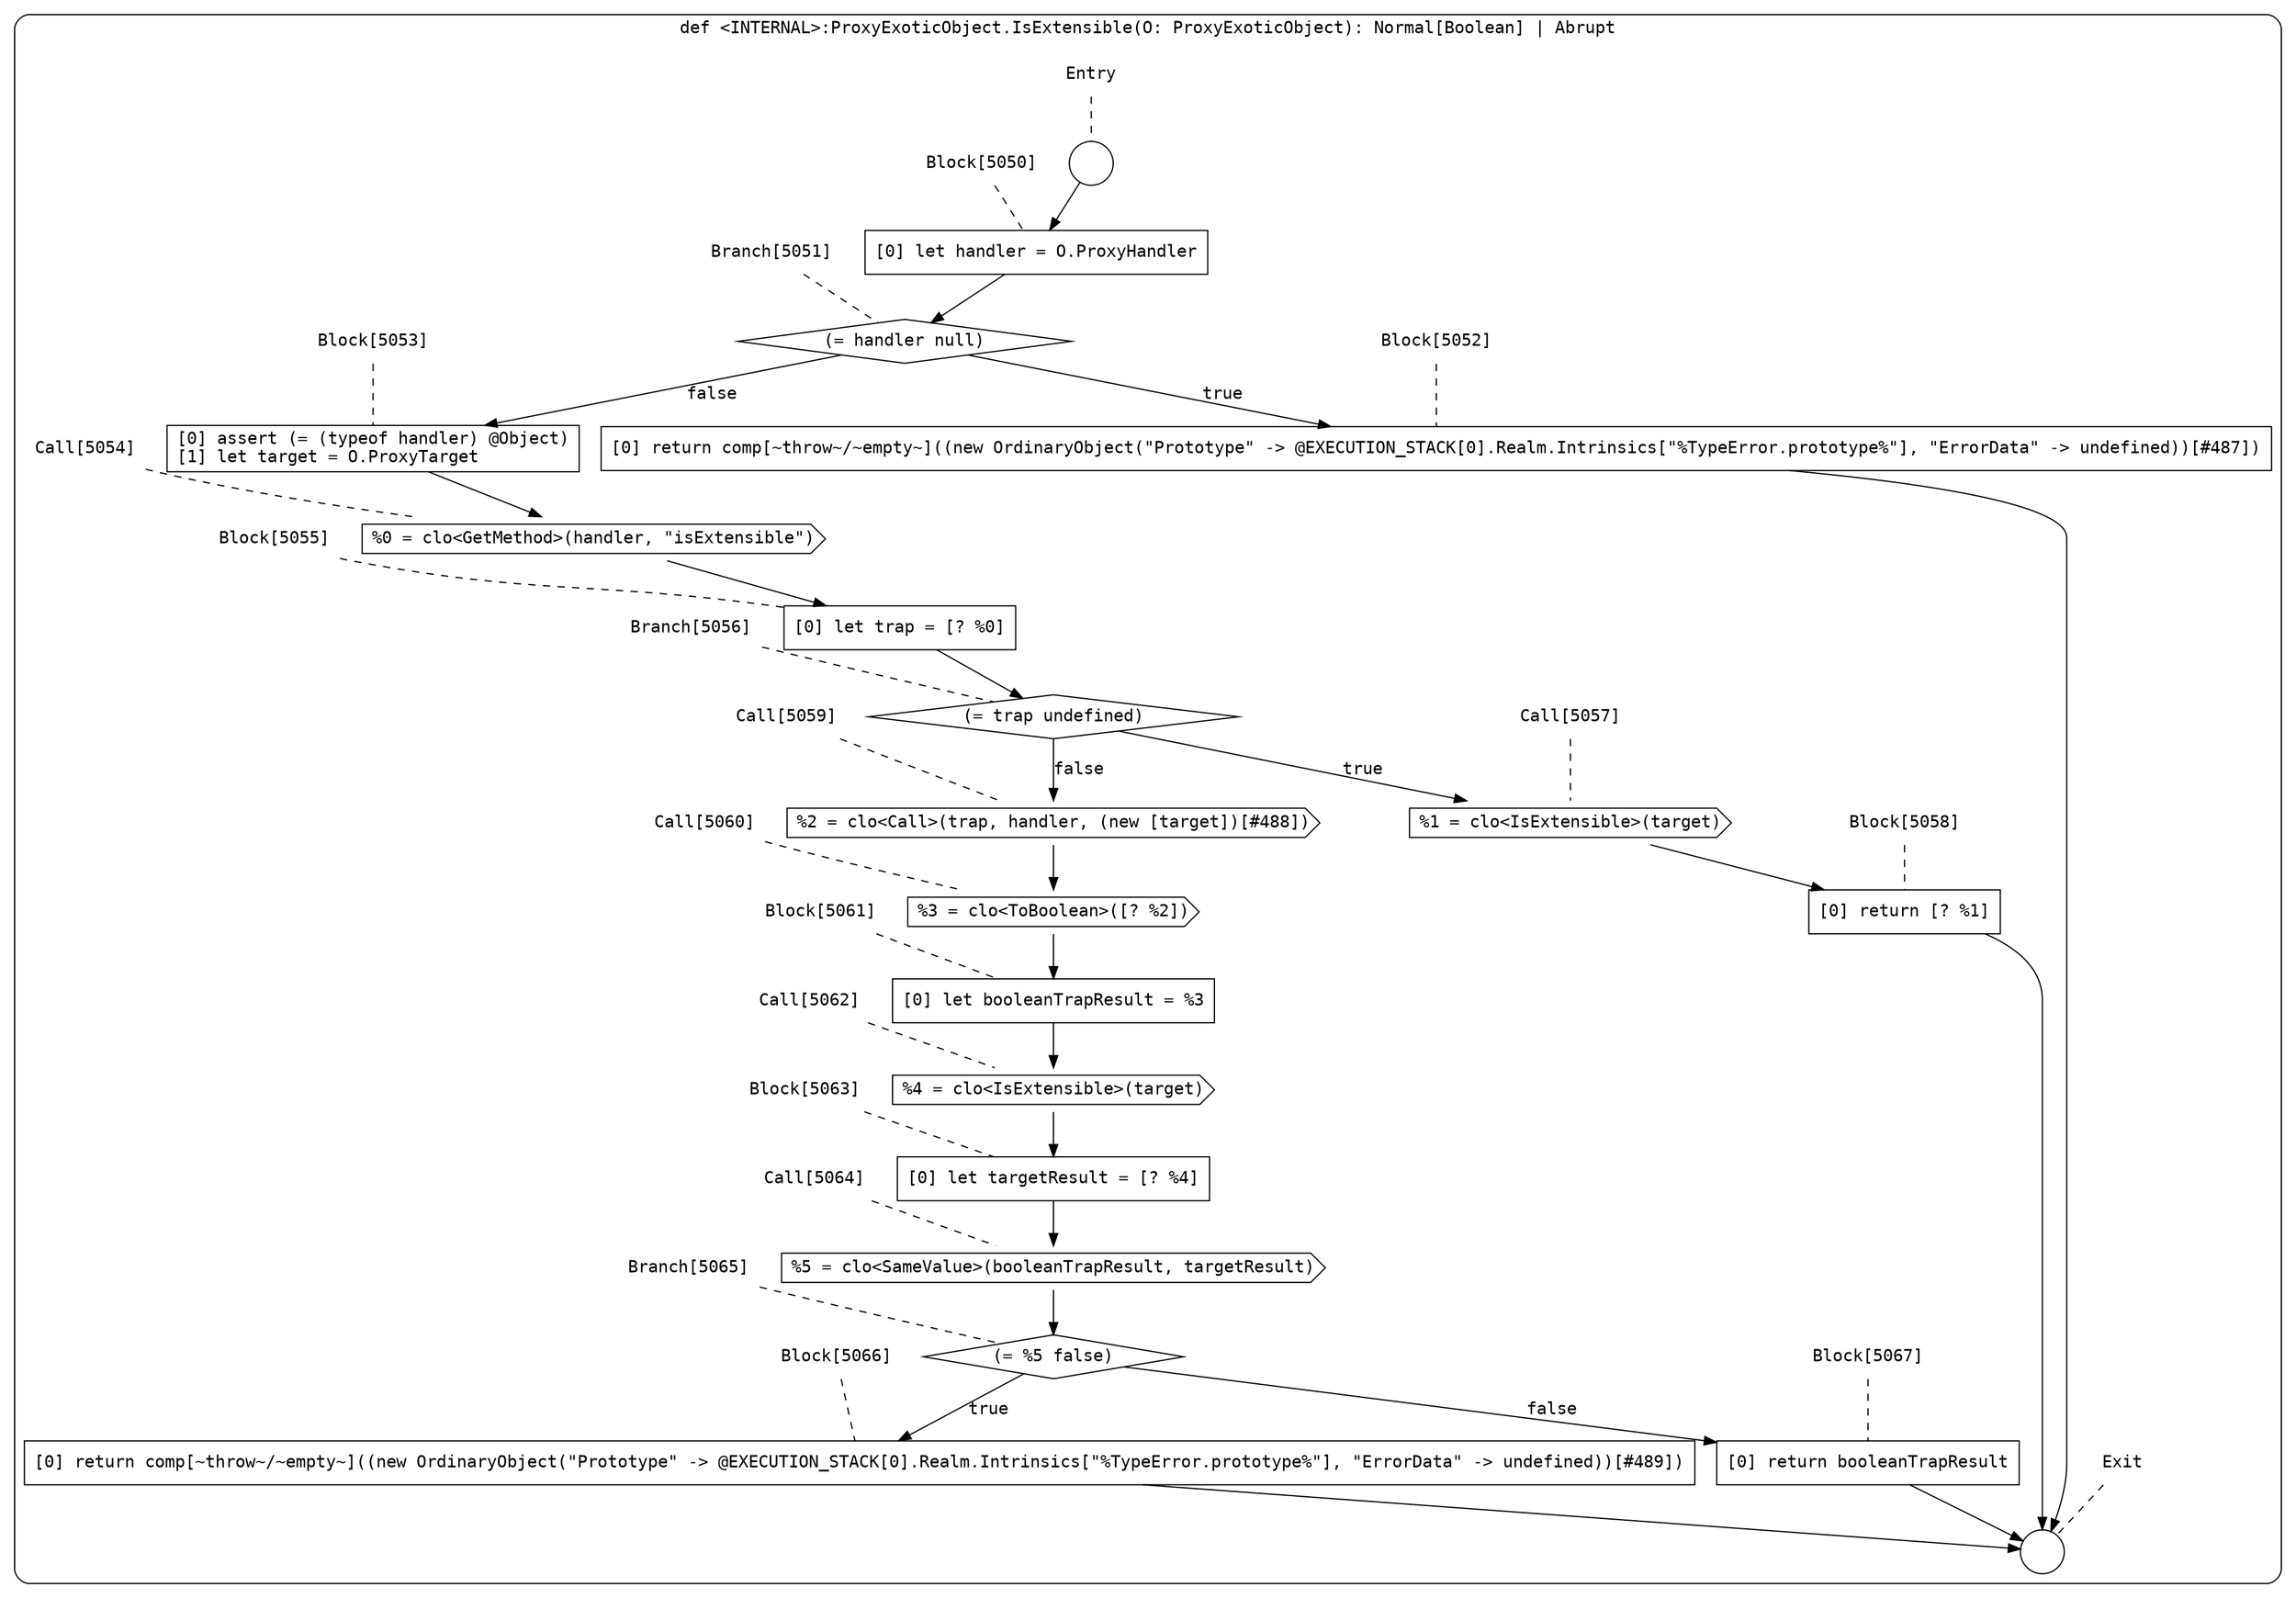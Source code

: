 digraph {
  graph [fontname = "Consolas"]
  node [fontname = "Consolas"]
  edge [fontname = "Consolas"]
  subgraph cluster1152 {
    label = "def <INTERNAL>:ProxyExoticObject.IsExtensible(O: ProxyExoticObject): Normal[Boolean] | Abrupt"
    style = rounded
    cluster1152_entry_name [shape=none, label=<<font color="black">Entry</font>>]
    cluster1152_entry_name -> cluster1152_entry [arrowhead=none, color="black", style=dashed]
    cluster1152_entry [shape=circle label=" " color="black" fillcolor="white" style=filled]
    cluster1152_entry -> node5050 [color="black"]
    cluster1152_exit_name [shape=none, label=<<font color="black">Exit</font>>]
    cluster1152_exit_name -> cluster1152_exit [arrowhead=none, color="black", style=dashed]
    cluster1152_exit [shape=circle label=" " color="black" fillcolor="white" style=filled]
    node5050_name [shape=none, label=<<font color="black">Block[5050]</font>>]
    node5050_name -> node5050 [arrowhead=none, color="black", style=dashed]
    node5050 [shape=box, label=<<font color="black">[0] let handler = O.ProxyHandler<BR ALIGN="LEFT"/></font>> color="black" fillcolor="white", style=filled]
    node5050 -> node5051 [color="black"]
    node5051_name [shape=none, label=<<font color="black">Branch[5051]</font>>]
    node5051_name -> node5051 [arrowhead=none, color="black", style=dashed]
    node5051 [shape=diamond, label=<<font color="black">(= handler null)</font>> color="black" fillcolor="white", style=filled]
    node5051 -> node5052 [label=<<font color="black">true</font>> color="black"]
    node5051 -> node5053 [label=<<font color="black">false</font>> color="black"]
    node5052_name [shape=none, label=<<font color="black">Block[5052]</font>>]
    node5052_name -> node5052 [arrowhead=none, color="black", style=dashed]
    node5052 [shape=box, label=<<font color="black">[0] return comp[~throw~/~empty~]((new OrdinaryObject(&quot;Prototype&quot; -&gt; @EXECUTION_STACK[0].Realm.Intrinsics[&quot;%TypeError.prototype%&quot;], &quot;ErrorData&quot; -&gt; undefined))[#487])<BR ALIGN="LEFT"/></font>> color="black" fillcolor="white", style=filled]
    node5052 -> cluster1152_exit [color="black"]
    node5053_name [shape=none, label=<<font color="black">Block[5053]</font>>]
    node5053_name -> node5053 [arrowhead=none, color="black", style=dashed]
    node5053 [shape=box, label=<<font color="black">[0] assert (= (typeof handler) @Object)<BR ALIGN="LEFT"/>[1] let target = O.ProxyTarget<BR ALIGN="LEFT"/></font>> color="black" fillcolor="white", style=filled]
    node5053 -> node5054 [color="black"]
    node5054_name [shape=none, label=<<font color="black">Call[5054]</font>>]
    node5054_name -> node5054 [arrowhead=none, color="black", style=dashed]
    node5054 [shape=cds, label=<<font color="black">%0 = clo&lt;GetMethod&gt;(handler, &quot;isExtensible&quot;)</font>> color="black" fillcolor="white", style=filled]
    node5054 -> node5055 [color="black"]
    node5055_name [shape=none, label=<<font color="black">Block[5055]</font>>]
    node5055_name -> node5055 [arrowhead=none, color="black", style=dashed]
    node5055 [shape=box, label=<<font color="black">[0] let trap = [? %0]<BR ALIGN="LEFT"/></font>> color="black" fillcolor="white", style=filled]
    node5055 -> node5056 [color="black"]
    node5056_name [shape=none, label=<<font color="black">Branch[5056]</font>>]
    node5056_name -> node5056 [arrowhead=none, color="black", style=dashed]
    node5056 [shape=diamond, label=<<font color="black">(= trap undefined)</font>> color="black" fillcolor="white", style=filled]
    node5056 -> node5057 [label=<<font color="black">true</font>> color="black"]
    node5056 -> node5059 [label=<<font color="black">false</font>> color="black"]
    node5057_name [shape=none, label=<<font color="black">Call[5057]</font>>]
    node5057_name -> node5057 [arrowhead=none, color="black", style=dashed]
    node5057 [shape=cds, label=<<font color="black">%1 = clo&lt;IsExtensible&gt;(target)</font>> color="black" fillcolor="white", style=filled]
    node5057 -> node5058 [color="black"]
    node5059_name [shape=none, label=<<font color="black">Call[5059]</font>>]
    node5059_name -> node5059 [arrowhead=none, color="black", style=dashed]
    node5059 [shape=cds, label=<<font color="black">%2 = clo&lt;Call&gt;(trap, handler, (new [target])[#488])</font>> color="black" fillcolor="white", style=filled]
    node5059 -> node5060 [color="black"]
    node5058_name [shape=none, label=<<font color="black">Block[5058]</font>>]
    node5058_name -> node5058 [arrowhead=none, color="black", style=dashed]
    node5058 [shape=box, label=<<font color="black">[0] return [? %1]<BR ALIGN="LEFT"/></font>> color="black" fillcolor="white", style=filled]
    node5058 -> cluster1152_exit [color="black"]
    node5060_name [shape=none, label=<<font color="black">Call[5060]</font>>]
    node5060_name -> node5060 [arrowhead=none, color="black", style=dashed]
    node5060 [shape=cds, label=<<font color="black">%3 = clo&lt;ToBoolean&gt;([? %2])</font>> color="black" fillcolor="white", style=filled]
    node5060 -> node5061 [color="black"]
    node5061_name [shape=none, label=<<font color="black">Block[5061]</font>>]
    node5061_name -> node5061 [arrowhead=none, color="black", style=dashed]
    node5061 [shape=box, label=<<font color="black">[0] let booleanTrapResult = %3<BR ALIGN="LEFT"/></font>> color="black" fillcolor="white", style=filled]
    node5061 -> node5062 [color="black"]
    node5062_name [shape=none, label=<<font color="black">Call[5062]</font>>]
    node5062_name -> node5062 [arrowhead=none, color="black", style=dashed]
    node5062 [shape=cds, label=<<font color="black">%4 = clo&lt;IsExtensible&gt;(target)</font>> color="black" fillcolor="white", style=filled]
    node5062 -> node5063 [color="black"]
    node5063_name [shape=none, label=<<font color="black">Block[5063]</font>>]
    node5063_name -> node5063 [arrowhead=none, color="black", style=dashed]
    node5063 [shape=box, label=<<font color="black">[0] let targetResult = [? %4]<BR ALIGN="LEFT"/></font>> color="black" fillcolor="white", style=filled]
    node5063 -> node5064 [color="black"]
    node5064_name [shape=none, label=<<font color="black">Call[5064]</font>>]
    node5064_name -> node5064 [arrowhead=none, color="black", style=dashed]
    node5064 [shape=cds, label=<<font color="black">%5 = clo&lt;SameValue&gt;(booleanTrapResult, targetResult)</font>> color="black" fillcolor="white", style=filled]
    node5064 -> node5065 [color="black"]
    node5065_name [shape=none, label=<<font color="black">Branch[5065]</font>>]
    node5065_name -> node5065 [arrowhead=none, color="black", style=dashed]
    node5065 [shape=diamond, label=<<font color="black">(= %5 false)</font>> color="black" fillcolor="white", style=filled]
    node5065 -> node5066 [label=<<font color="black">true</font>> color="black"]
    node5065 -> node5067 [label=<<font color="black">false</font>> color="black"]
    node5066_name [shape=none, label=<<font color="black">Block[5066]</font>>]
    node5066_name -> node5066 [arrowhead=none, color="black", style=dashed]
    node5066 [shape=box, label=<<font color="black">[0] return comp[~throw~/~empty~]((new OrdinaryObject(&quot;Prototype&quot; -&gt; @EXECUTION_STACK[0].Realm.Intrinsics[&quot;%TypeError.prototype%&quot;], &quot;ErrorData&quot; -&gt; undefined))[#489])<BR ALIGN="LEFT"/></font>> color="black" fillcolor="white", style=filled]
    node5066 -> cluster1152_exit [color="black"]
    node5067_name [shape=none, label=<<font color="black">Block[5067]</font>>]
    node5067_name -> node5067 [arrowhead=none, color="black", style=dashed]
    node5067 [shape=box, label=<<font color="black">[0] return booleanTrapResult<BR ALIGN="LEFT"/></font>> color="black" fillcolor="white", style=filled]
    node5067 -> cluster1152_exit [color="black"]
  }
}